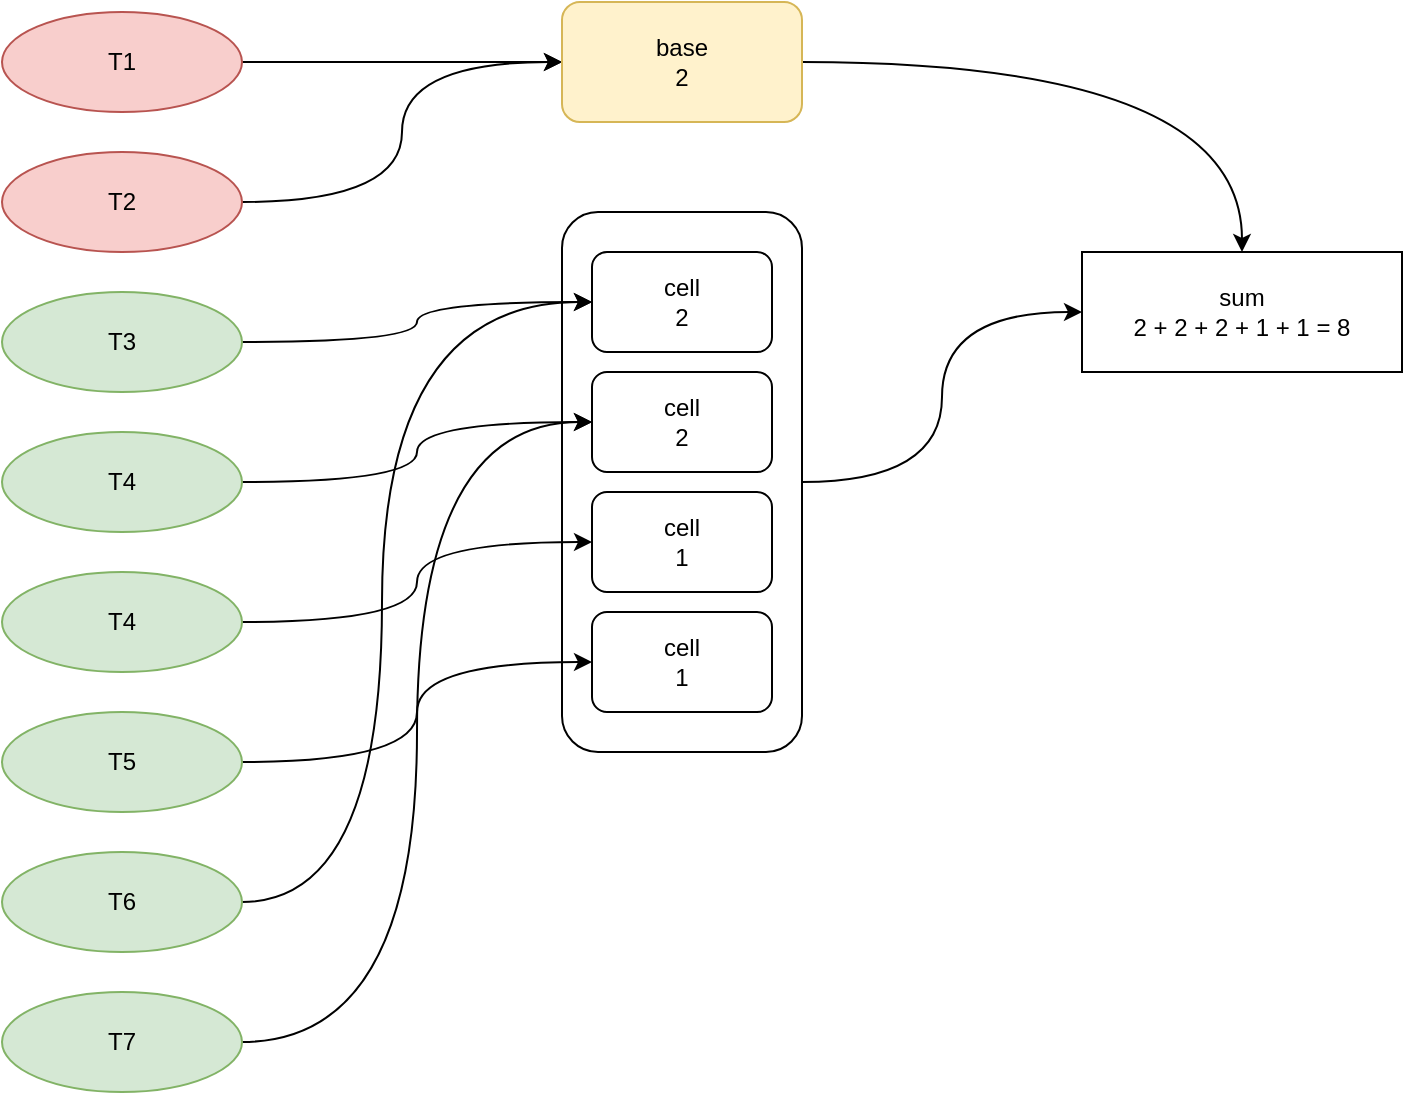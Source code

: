 <mxfile version="21.0.6" type="github">
  <diagram name="第 1 页" id="peD9xbpau831X61S6zhF">
    <mxGraphModel dx="1242" dy="756" grid="1" gridSize="10" guides="1" tooltips="1" connect="1" arrows="1" fold="1" page="1" pageScale="1" pageWidth="827" pageHeight="1169" math="0" shadow="0">
      <root>
        <mxCell id="0" />
        <mxCell id="1" parent="0" />
        <mxCell id="t7m15qNBvcBTXfSRlx0m-10" style="edgeStyle=orthogonalEdgeStyle;rounded=0;orthogonalLoop=1;jettySize=auto;html=1;exitX=1;exitY=0.5;exitDx=0;exitDy=0;" edge="1" parent="1" source="t7m15qNBvcBTXfSRlx0m-1" target="t7m15qNBvcBTXfSRlx0m-3">
          <mxGeometry relative="1" as="geometry" />
        </mxCell>
        <mxCell id="t7m15qNBvcBTXfSRlx0m-1" value="T1" style="ellipse;whiteSpace=wrap;html=1;fillColor=#f8cecc;strokeColor=#b85450;" vertex="1" parent="1">
          <mxGeometry x="40" y="200" width="120" height="50" as="geometry" />
        </mxCell>
        <mxCell id="t7m15qNBvcBTXfSRlx0m-11" style="edgeStyle=orthogonalEdgeStyle;rounded=0;orthogonalLoop=1;jettySize=auto;html=1;entryX=0;entryY=0.5;entryDx=0;entryDy=0;curved=1;" edge="1" parent="1" source="t7m15qNBvcBTXfSRlx0m-2" target="t7m15qNBvcBTXfSRlx0m-3">
          <mxGeometry relative="1" as="geometry" />
        </mxCell>
        <mxCell id="t7m15qNBvcBTXfSRlx0m-2" value="T2" style="ellipse;whiteSpace=wrap;html=1;fillColor=#f8cecc;strokeColor=#b85450;" vertex="1" parent="1">
          <mxGeometry x="40" y="270" width="120" height="50" as="geometry" />
        </mxCell>
        <mxCell id="t7m15qNBvcBTXfSRlx0m-29" style="edgeStyle=orthogonalEdgeStyle;rounded=0;orthogonalLoop=1;jettySize=auto;html=1;exitX=1;exitY=0.5;exitDx=0;exitDy=0;entryX=0.5;entryY=0;entryDx=0;entryDy=0;curved=1;" edge="1" parent="1" source="t7m15qNBvcBTXfSRlx0m-3" target="t7m15qNBvcBTXfSRlx0m-25">
          <mxGeometry relative="1" as="geometry" />
        </mxCell>
        <mxCell id="t7m15qNBvcBTXfSRlx0m-3" value="base&lt;br&gt;2" style="rounded=1;whiteSpace=wrap;html=1;fillColor=#fff2cc;strokeColor=#d6b656;" vertex="1" parent="1">
          <mxGeometry x="320" y="195" width="120" height="60" as="geometry" />
        </mxCell>
        <mxCell id="t7m15qNBvcBTXfSRlx0m-31" style="edgeStyle=orthogonalEdgeStyle;rounded=0;orthogonalLoop=1;jettySize=auto;html=1;exitX=1;exitY=0.5;exitDx=0;exitDy=0;curved=1;" edge="1" parent="1" source="t7m15qNBvcBTXfSRlx0m-4" target="t7m15qNBvcBTXfSRlx0m-25">
          <mxGeometry relative="1" as="geometry" />
        </mxCell>
        <mxCell id="t7m15qNBvcBTXfSRlx0m-4" value="" style="rounded=1;whiteSpace=wrap;html=1;" vertex="1" parent="1">
          <mxGeometry x="320" y="300" width="120" height="270" as="geometry" />
        </mxCell>
        <mxCell id="t7m15qNBvcBTXfSRlx0m-5" value="cell&lt;br&gt;2" style="rounded=1;whiteSpace=wrap;html=1;" vertex="1" parent="1">
          <mxGeometry x="335" y="320" width="90" height="50" as="geometry" />
        </mxCell>
        <mxCell id="t7m15qNBvcBTXfSRlx0m-6" value="cell&lt;br&gt;2" style="rounded=1;whiteSpace=wrap;html=1;" vertex="1" parent="1">
          <mxGeometry x="335" y="380" width="90" height="50" as="geometry" />
        </mxCell>
        <mxCell id="t7m15qNBvcBTXfSRlx0m-7" value="cell&lt;br&gt;1" style="rounded=1;whiteSpace=wrap;html=1;" vertex="1" parent="1">
          <mxGeometry x="335" y="440" width="90" height="50" as="geometry" />
        </mxCell>
        <mxCell id="t7m15qNBvcBTXfSRlx0m-8" value="cell&lt;br&gt;1" style="rounded=1;whiteSpace=wrap;html=1;" vertex="1" parent="1">
          <mxGeometry x="335" y="500" width="90" height="50" as="geometry" />
        </mxCell>
        <mxCell id="t7m15qNBvcBTXfSRlx0m-12" style="edgeStyle=orthogonalEdgeStyle;rounded=0;orthogonalLoop=1;jettySize=auto;html=1;exitX=1;exitY=0.5;exitDx=0;exitDy=0;entryX=0;entryY=0.5;entryDx=0;entryDy=0;curved=1;" edge="1" parent="1" source="t7m15qNBvcBTXfSRlx0m-9" target="t7m15qNBvcBTXfSRlx0m-5">
          <mxGeometry relative="1" as="geometry" />
        </mxCell>
        <mxCell id="t7m15qNBvcBTXfSRlx0m-9" value="T3" style="ellipse;whiteSpace=wrap;html=1;fillColor=#d5e8d4;strokeColor=#82b366;" vertex="1" parent="1">
          <mxGeometry x="40" y="340" width="120" height="50" as="geometry" />
        </mxCell>
        <mxCell id="t7m15qNBvcBTXfSRlx0m-14" style="edgeStyle=orthogonalEdgeStyle;rounded=0;orthogonalLoop=1;jettySize=auto;html=1;exitX=1;exitY=0.5;exitDx=0;exitDy=0;entryX=0;entryY=0.5;entryDx=0;entryDy=0;curved=1;" edge="1" parent="1" source="t7m15qNBvcBTXfSRlx0m-13" target="t7m15qNBvcBTXfSRlx0m-6">
          <mxGeometry relative="1" as="geometry" />
        </mxCell>
        <mxCell id="t7m15qNBvcBTXfSRlx0m-13" value="T4" style="ellipse;whiteSpace=wrap;html=1;fillColor=#d5e8d4;strokeColor=#82b366;" vertex="1" parent="1">
          <mxGeometry x="40" y="410" width="120" height="50" as="geometry" />
        </mxCell>
        <mxCell id="t7m15qNBvcBTXfSRlx0m-16" style="edgeStyle=orthogonalEdgeStyle;rounded=0;orthogonalLoop=1;jettySize=auto;html=1;exitX=1;exitY=0.5;exitDx=0;exitDy=0;entryX=0;entryY=0.5;entryDx=0;entryDy=0;curved=1;" edge="1" parent="1" source="t7m15qNBvcBTXfSRlx0m-15" target="t7m15qNBvcBTXfSRlx0m-7">
          <mxGeometry relative="1" as="geometry" />
        </mxCell>
        <mxCell id="t7m15qNBvcBTXfSRlx0m-15" value="T4" style="ellipse;whiteSpace=wrap;html=1;fillColor=#d5e8d4;strokeColor=#82b366;" vertex="1" parent="1">
          <mxGeometry x="40" y="480" width="120" height="50" as="geometry" />
        </mxCell>
        <mxCell id="t7m15qNBvcBTXfSRlx0m-21" style="edgeStyle=orthogonalEdgeStyle;rounded=0;orthogonalLoop=1;jettySize=auto;html=1;exitX=1;exitY=0.5;exitDx=0;exitDy=0;entryX=0;entryY=0.5;entryDx=0;entryDy=0;curved=1;" edge="1" parent="1" source="t7m15qNBvcBTXfSRlx0m-17" target="t7m15qNBvcBTXfSRlx0m-8">
          <mxGeometry relative="1" as="geometry" />
        </mxCell>
        <mxCell id="t7m15qNBvcBTXfSRlx0m-17" value="T5" style="ellipse;whiteSpace=wrap;html=1;fillColor=#d5e8d4;strokeColor=#82b366;" vertex="1" parent="1">
          <mxGeometry x="40" y="550" width="120" height="50" as="geometry" />
        </mxCell>
        <mxCell id="t7m15qNBvcBTXfSRlx0m-20" style="edgeStyle=orthogonalEdgeStyle;rounded=0;orthogonalLoop=1;jettySize=auto;html=1;exitX=1;exitY=0.5;exitDx=0;exitDy=0;entryX=0;entryY=0.5;entryDx=0;entryDy=0;curved=1;" edge="1" parent="1" source="t7m15qNBvcBTXfSRlx0m-19" target="t7m15qNBvcBTXfSRlx0m-5">
          <mxGeometry relative="1" as="geometry">
            <Array as="points">
              <mxPoint x="230" y="645" />
              <mxPoint x="230" y="345" />
            </Array>
          </mxGeometry>
        </mxCell>
        <mxCell id="t7m15qNBvcBTXfSRlx0m-19" value="T6" style="ellipse;whiteSpace=wrap;html=1;fillColor=#d5e8d4;strokeColor=#82b366;" vertex="1" parent="1">
          <mxGeometry x="40" y="620" width="120" height="50" as="geometry" />
        </mxCell>
        <mxCell id="t7m15qNBvcBTXfSRlx0m-23" style="edgeStyle=orthogonalEdgeStyle;rounded=0;orthogonalLoop=1;jettySize=auto;html=1;exitX=1;exitY=0.5;exitDx=0;exitDy=0;curved=1;entryX=0;entryY=0.5;entryDx=0;entryDy=0;" edge="1" parent="1" source="t7m15qNBvcBTXfSRlx0m-22" target="t7m15qNBvcBTXfSRlx0m-6">
          <mxGeometry relative="1" as="geometry">
            <mxPoint x="280" y="610" as="targetPoint" />
          </mxGeometry>
        </mxCell>
        <mxCell id="t7m15qNBvcBTXfSRlx0m-22" value="T7" style="ellipse;whiteSpace=wrap;html=1;fillColor=#d5e8d4;strokeColor=#82b366;" vertex="1" parent="1">
          <mxGeometry x="40" y="690" width="120" height="50" as="geometry" />
        </mxCell>
        <mxCell id="t7m15qNBvcBTXfSRlx0m-25" value="sum&lt;br style=&quot;border-color: var(--border-color);&quot;&gt;2 + 2 + 2 + 1 + 1 = 8" style="rounded=0;whiteSpace=wrap;html=1;" vertex="1" parent="1">
          <mxGeometry x="580" y="320" width="160" height="60" as="geometry" />
        </mxCell>
      </root>
    </mxGraphModel>
  </diagram>
</mxfile>
